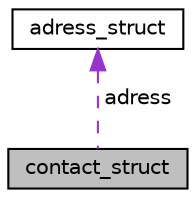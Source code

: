 digraph "contact_struct"
{
 // LATEX_PDF_SIZE
  edge [fontname="Helvetica",fontsize="10",labelfontname="Helvetica",labelfontsize="10"];
  node [fontname="Helvetica",fontsize="10",shape=record];
  Node1 [label="contact_struct",height=0.2,width=0.4,color="black", fillcolor="grey75", style="filled", fontcolor="black",tooltip="struktura pojedyńczego wpisusu w książće telefoniczej"];
  Node2 -> Node1 [dir="back",color="darkorchid3",fontsize="10",style="dashed",label=" adress" ,fontname="Helvetica"];
  Node2 [label="adress_struct",height=0.2,width=0.4,color="black", fillcolor="white", style="filled",URL="$structadress__struct.html",tooltip="struktura zawierająća dane o adresie danej osoby"];
}
